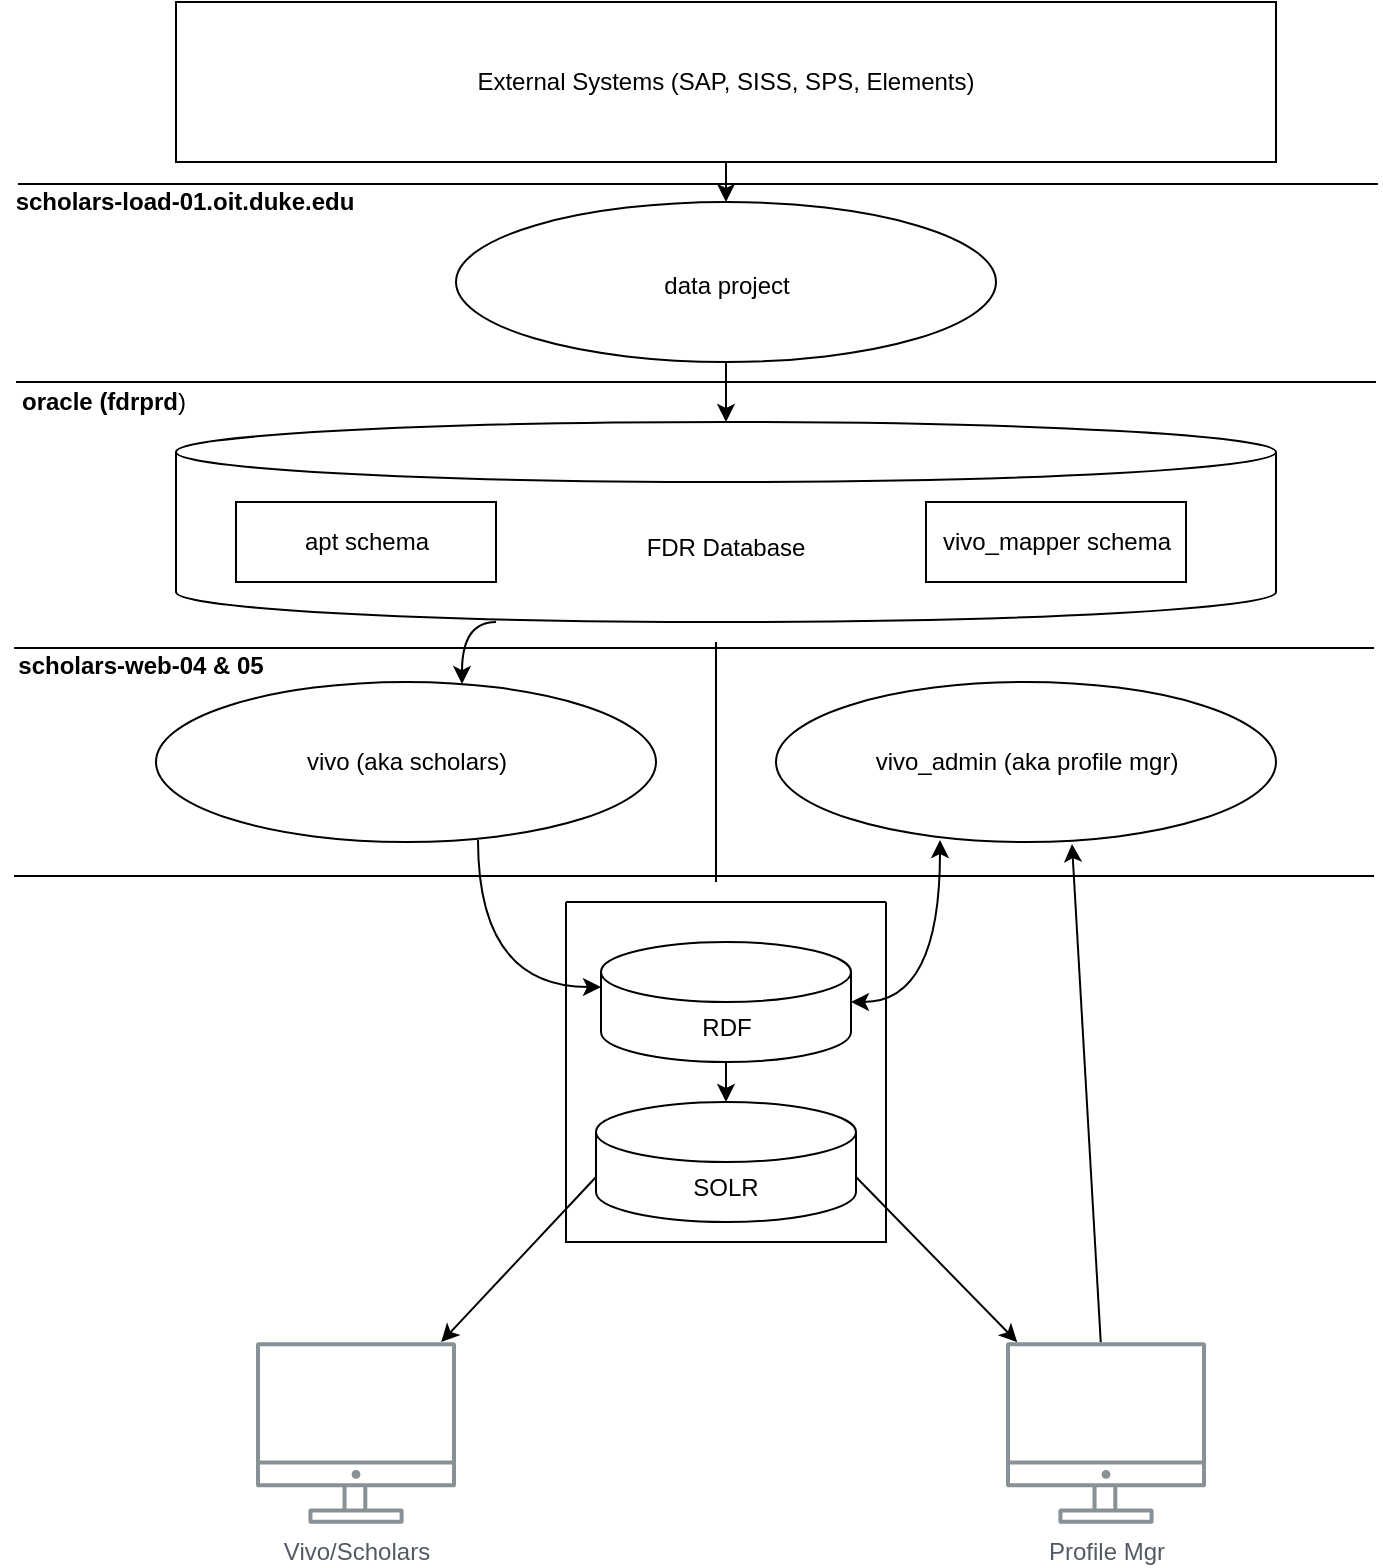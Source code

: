 <mxfile version="17.1.0" type="github">
  <diagram id="9MPO39MfpI7pv3HyR61F" name="Page-1">
    <mxGraphModel dx="1579" dy="667" grid="1" gridSize="10" guides="1" tooltips="1" connect="1" arrows="1" fold="1" page="1" pageScale="1" pageWidth="850" pageHeight="1100" math="0" shadow="0">
      <root>
        <mxCell id="0" />
        <mxCell id="1" parent="0" />
        <mxCell id="cj-YQitfOQZqWISBJvCt-1" value="&lt;div&gt;data project&lt;/div&gt;&lt;div&gt;&lt;br&gt;&lt;br&gt;&lt;/div&gt;" style="verticalLabelPosition=middle;verticalAlign=bottom;html=1;shape=mxgraph.flowchart.on-page_reference;fontStyle=0;horizontal=1;labelPosition=center;align=center;" vertex="1" parent="1">
          <mxGeometry x="100" y="110" width="270" height="80" as="geometry" />
        </mxCell>
        <mxCell id="cj-YQitfOQZqWISBJvCt-15" style="edgeStyle=orthogonalEdgeStyle;rounded=0;orthogonalLoop=1;jettySize=auto;html=1;exitX=0.5;exitY=1;exitDx=0;exitDy=0;entryX=0.5;entryY=0;entryDx=0;entryDy=0;entryPerimeter=0;" edge="1" parent="1" source="cj-YQitfOQZqWISBJvCt-4" target="cj-YQitfOQZqWISBJvCt-1">
          <mxGeometry relative="1" as="geometry" />
        </mxCell>
        <mxCell id="cj-YQitfOQZqWISBJvCt-4" value="External Systems (SAP, SISS, SPS, Elements)" style="rounded=0;whiteSpace=wrap;html=1;" vertex="1" parent="1">
          <mxGeometry x="-40" y="10" width="550" height="80" as="geometry" />
        </mxCell>
        <mxCell id="cj-YQitfOQZqWISBJvCt-10" value="Vivo/Scholars" style="sketch=0;outlineConnect=0;gradientColor=none;fontColor=#545B64;strokeColor=none;fillColor=#879196;dashed=0;verticalLabelPosition=bottom;verticalAlign=top;align=center;html=1;fontSize=12;fontStyle=0;aspect=fixed;shape=mxgraph.aws4.illustration_desktop;pointerEvents=1" vertex="1" parent="1">
          <mxGeometry y="680" width="100" height="91" as="geometry" />
        </mxCell>
        <mxCell id="cj-YQitfOQZqWISBJvCt-11" value="Profile Mgr" style="sketch=0;outlineConnect=0;gradientColor=none;fontColor=#545B64;strokeColor=none;fillColor=#879196;dashed=0;verticalLabelPosition=bottom;verticalAlign=top;align=center;html=1;fontSize=12;fontStyle=0;aspect=fixed;shape=mxgraph.aws4.illustration_desktop;pointerEvents=1" vertex="1" parent="1">
          <mxGeometry x="375" y="680" width="100" height="91" as="geometry" />
        </mxCell>
        <mxCell id="cj-YQitfOQZqWISBJvCt-12" value="FDR Database" style="shape=cylinder3;whiteSpace=wrap;html=1;boundedLbl=1;backgroundOutline=1;size=15;" vertex="1" parent="1">
          <mxGeometry x="-40" y="220" width="550" height="100" as="geometry" />
        </mxCell>
        <mxCell id="cj-YQitfOQZqWISBJvCt-23" value="vivo (aka scholars)" style="verticalLabelPosition=middle;verticalAlign=middle;html=1;shape=mxgraph.flowchart.on-page_reference;fontStyle=0;horizontal=1;labelPosition=center;align=center;" vertex="1" parent="1">
          <mxGeometry x="-50" y="350" width="250" height="80" as="geometry" />
        </mxCell>
        <mxCell id="cj-YQitfOQZqWISBJvCt-25" value="vivo_admin (aka profile mgr)" style="verticalLabelPosition=middle;verticalAlign=middle;html=1;shape=mxgraph.flowchart.on-page_reference;fontStyle=0;horizontal=1;labelPosition=center;align=center;" vertex="1" parent="1">
          <mxGeometry x="260" y="350" width="250" height="80" as="geometry" />
        </mxCell>
        <mxCell id="cj-YQitfOQZqWISBJvCt-31" style="edgeStyle=orthogonalEdgeStyle;rounded=0;orthogonalLoop=1;jettySize=auto;html=1;exitX=0.644;exitY=0.988;exitDx=0;exitDy=0;exitPerimeter=0;entryX=0;entryY=0;entryDx=0;entryDy=22.5;entryPerimeter=0;curved=1;" edge="1" parent="1" source="cj-YQitfOQZqWISBJvCt-23" target="cj-YQitfOQZqWISBJvCt-6">
          <mxGeometry relative="1" as="geometry">
            <mxPoint x="190.04" y="322.98" as="sourcePoint" />
            <mxPoint x="182" y="355.04" as="targetPoint" />
          </mxGeometry>
        </mxCell>
        <mxCell id="cj-YQitfOQZqWISBJvCt-34" style="edgeStyle=orthogonalEdgeStyle;rounded=0;orthogonalLoop=1;jettySize=auto;html=1;curved=1;entryX=0.612;entryY=0.013;entryDx=0;entryDy=0;entryPerimeter=0;" edge="1" parent="1" target="cj-YQitfOQZqWISBJvCt-23">
          <mxGeometry relative="1" as="geometry">
            <mxPoint x="120" y="320" as="sourcePoint" />
            <mxPoint x="180" y="360" as="targetPoint" />
          </mxGeometry>
        </mxCell>
        <mxCell id="cj-YQitfOQZqWISBJvCt-35" style="edgeStyle=orthogonalEdgeStyle;rounded=0;orthogonalLoop=1;jettySize=auto;html=1;entryX=0.5;entryY=0;entryDx=0;entryDy=0;entryPerimeter=0;exitX=0.5;exitY=1;exitDx=0;exitDy=0;exitPerimeter=0;" edge="1" parent="1" source="cj-YQitfOQZqWISBJvCt-1" target="cj-YQitfOQZqWISBJvCt-12">
          <mxGeometry relative="1" as="geometry">
            <mxPoint x="250" y="210" as="sourcePoint" />
            <mxPoint x="255" y="147" as="targetPoint" />
          </mxGeometry>
        </mxCell>
        <mxCell id="cj-YQitfOQZqWISBJvCt-37" value="&lt;div&gt;vivo_mapper schema&lt;/div&gt;" style="verticalLabelPosition=middle;verticalAlign=middle;html=1;shape=mxgraph.basic.rect;fillColor2=none;strokeWidth=1;size=20;indent=5;labelPosition=center;align=center;" vertex="1" parent="1">
          <mxGeometry x="335" y="260" width="130" height="40" as="geometry" />
        </mxCell>
        <mxCell id="cj-YQitfOQZqWISBJvCt-38" value="&lt;div&gt;apt schema&lt;/div&gt;" style="verticalLabelPosition=middle;verticalAlign=middle;html=1;shape=mxgraph.basic.rect;fillColor2=none;strokeWidth=1;size=20;indent=5;labelPosition=center;align=center;" vertex="1" parent="1">
          <mxGeometry x="-10" y="260" width="130" height="40" as="geometry" />
        </mxCell>
        <mxCell id="cj-YQitfOQZqWISBJvCt-42" value="" style="endArrow=classic;startArrow=classic;html=1;rounded=0;curved=1;exitX=1;exitY=0.5;exitDx=0;exitDy=0;exitPerimeter=0;edgeStyle=orthogonalEdgeStyle;entryX=0.328;entryY=0.988;entryDx=0;entryDy=0;entryPerimeter=0;" edge="1" parent="1" source="cj-YQitfOQZqWISBJvCt-6" target="cj-YQitfOQZqWISBJvCt-25">
          <mxGeometry width="50" height="50" relative="1" as="geometry">
            <mxPoint x="240" y="440" as="sourcePoint" />
            <mxPoint x="330" y="410" as="targetPoint" />
          </mxGeometry>
        </mxCell>
        <mxCell id="cj-YQitfOQZqWISBJvCt-43" value="" style="endArrow=classic;html=1;rounded=0;curved=1;exitX=0;exitY=0;exitDx=0;exitDy=37.5;exitPerimeter=0;" edge="1" parent="1" source="cj-YQitfOQZqWISBJvCt-7" target="cj-YQitfOQZqWISBJvCt-10">
          <mxGeometry width="50" height="50" relative="1" as="geometry">
            <mxPoint x="190" y="360" as="sourcePoint" />
            <mxPoint x="240" y="310" as="targetPoint" />
          </mxGeometry>
        </mxCell>
        <mxCell id="cj-YQitfOQZqWISBJvCt-44" value="" style="swimlane;startSize=0;" vertex="1" parent="1">
          <mxGeometry x="155" y="460" width="160" height="170" as="geometry" />
        </mxCell>
        <mxCell id="cj-YQitfOQZqWISBJvCt-6" value="RDF" style="shape=cylinder3;whiteSpace=wrap;html=1;boundedLbl=1;backgroundOutline=1;size=15;" vertex="1" parent="cj-YQitfOQZqWISBJvCt-44">
          <mxGeometry x="17.5" y="20" width="125" height="60" as="geometry" />
        </mxCell>
        <mxCell id="cj-YQitfOQZqWISBJvCt-7" value="SOLR" style="shape=cylinder3;whiteSpace=wrap;html=1;boundedLbl=1;backgroundOutline=1;size=15;" vertex="1" parent="cj-YQitfOQZqWISBJvCt-44">
          <mxGeometry x="15" y="100" width="130" height="60" as="geometry" />
        </mxCell>
        <mxCell id="cj-YQitfOQZqWISBJvCt-45" value="" style="endArrow=classic;html=1;rounded=0;curved=1;exitX=0.5;exitY=1;exitDx=0;exitDy=0;exitPerimeter=0;" edge="1" parent="cj-YQitfOQZqWISBJvCt-44" source="cj-YQitfOQZqWISBJvCt-6" target="cj-YQitfOQZqWISBJvCt-7">
          <mxGeometry width="50" height="50" relative="1" as="geometry">
            <mxPoint x="20" y="-10" as="sourcePoint" />
            <mxPoint x="70" y="-60" as="targetPoint" />
          </mxGeometry>
        </mxCell>
        <mxCell id="cj-YQitfOQZqWISBJvCt-46" value="" style="endArrow=classic;html=1;rounded=0;curved=1;exitX=1;exitY=0;exitDx=0;exitDy=37.5;exitPerimeter=0;" edge="1" parent="1" source="cj-YQitfOQZqWISBJvCt-7" target="cj-YQitfOQZqWISBJvCt-11">
          <mxGeometry width="50" height="50" relative="1" as="geometry">
            <mxPoint x="190" y="450" as="sourcePoint" />
            <mxPoint x="240" y="400" as="targetPoint" />
          </mxGeometry>
        </mxCell>
        <mxCell id="cj-YQitfOQZqWISBJvCt-47" value="" style="endArrow=classic;html=1;rounded=0;curved=1;entryX=0.592;entryY=1.013;entryDx=0;entryDy=0;entryPerimeter=0;" edge="1" parent="1" source="cj-YQitfOQZqWISBJvCt-11" target="cj-YQitfOQZqWISBJvCt-25">
          <mxGeometry width="50" height="50" relative="1" as="geometry">
            <mxPoint x="440" y="530" as="sourcePoint" />
            <mxPoint x="490" y="480" as="targetPoint" />
          </mxGeometry>
        </mxCell>
        <mxCell id="cj-YQitfOQZqWISBJvCt-48" value="" style="endArrow=none;html=1;rounded=0;curved=1;" edge="1" parent="1">
          <mxGeometry width="50" height="50" relative="1" as="geometry">
            <mxPoint x="-120" y="200" as="sourcePoint" />
            <mxPoint x="560" y="200" as="targetPoint" />
          </mxGeometry>
        </mxCell>
        <mxCell id="cj-YQitfOQZqWISBJvCt-49" value="" style="endArrow=none;html=1;rounded=0;curved=1;" edge="1" parent="1">
          <mxGeometry width="50" height="50" relative="1" as="geometry">
            <mxPoint x="-119" y="101" as="sourcePoint" />
            <mxPoint x="561" y="101" as="targetPoint" />
          </mxGeometry>
        </mxCell>
        <mxCell id="cj-YQitfOQZqWISBJvCt-50" value="" style="endArrow=none;html=1;rounded=0;curved=1;" edge="1" parent="1">
          <mxGeometry width="50" height="50" relative="1" as="geometry">
            <mxPoint x="-121" y="333" as="sourcePoint" />
            <mxPoint x="559" y="333" as="targetPoint" />
          </mxGeometry>
        </mxCell>
        <mxCell id="cj-YQitfOQZqWISBJvCt-51" value="" style="endArrow=none;html=1;rounded=0;curved=1;" edge="1" parent="1">
          <mxGeometry width="50" height="50" relative="1" as="geometry">
            <mxPoint x="-121" y="447" as="sourcePoint" />
            <mxPoint x="559" y="447" as="targetPoint" />
          </mxGeometry>
        </mxCell>
        <mxCell id="cj-YQitfOQZqWISBJvCt-52" value="&lt;div&gt;&lt;b&gt;oracle (fdrprd&lt;/b&gt;)&lt;/div&gt;" style="text;html=1;strokeColor=none;fillColor=none;align=left;verticalAlign=middle;whiteSpace=wrap;rounded=0;" vertex="1" parent="1">
          <mxGeometry x="-119" y="195" width="120" height="30" as="geometry" />
        </mxCell>
        <mxCell id="cj-YQitfOQZqWISBJvCt-53" value="&lt;b&gt;scholars-load-01.oit.duke.edu&lt;/b&gt;" style="text;html=1;align=center;verticalAlign=middle;resizable=0;points=[];autosize=1;strokeColor=none;fillColor=none;" vertex="1" parent="1">
          <mxGeometry x="-126" y="100" width="180" height="20" as="geometry" />
        </mxCell>
        <mxCell id="cj-YQitfOQZqWISBJvCt-54" value="" style="endArrow=none;html=1;rounded=0;curved=1;" edge="1" parent="1">
          <mxGeometry width="50" height="50" relative="1" as="geometry">
            <mxPoint x="230" y="450" as="sourcePoint" />
            <mxPoint x="230" y="330" as="targetPoint" />
          </mxGeometry>
        </mxCell>
        <mxCell id="cj-YQitfOQZqWISBJvCt-55" value="&lt;div&gt;&lt;b&gt;scholars-web-04 &amp;amp; 05&lt;/b&gt;&lt;/div&gt;" style="text;html=1;align=center;verticalAlign=middle;resizable=0;points=[];autosize=1;strokeColor=none;fillColor=none;" vertex="1" parent="1">
          <mxGeometry x="-128" y="332" width="140" height="20" as="geometry" />
        </mxCell>
      </root>
    </mxGraphModel>
  </diagram>
</mxfile>

